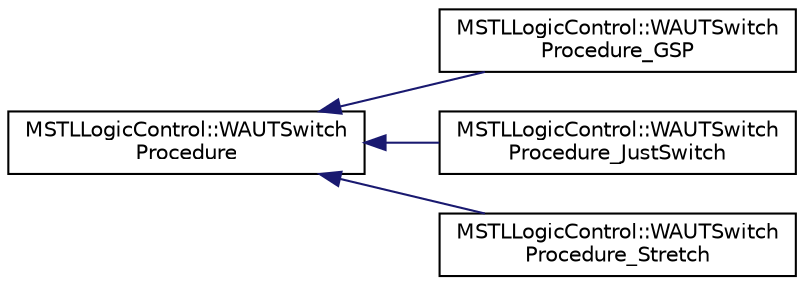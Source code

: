 digraph "Graphical Class Hierarchy"
{
  edge [fontname="Helvetica",fontsize="10",labelfontname="Helvetica",labelfontsize="10"];
  node [fontname="Helvetica",fontsize="10",shape=record];
  rankdir="LR";
  Node0 [label="MSTLLogicControl::WAUTSwitch\lProcedure",height=0.2,width=0.4,color="black", fillcolor="white", style="filled",URL="$de/de8/class_m_s_t_l_logic_control_1_1_w_a_u_t_switch_procedure.html",tooltip="This is the abstract base class for switching from one tls program to another. "];
  Node0 -> Node1 [dir="back",color="midnightblue",fontsize="10",style="solid",fontname="Helvetica"];
  Node1 [label="MSTLLogicControl::WAUTSwitch\lProcedure_GSP",height=0.2,width=0.4,color="black", fillcolor="white", style="filled",URL="$d2/dab/class_m_s_t_l_logic_control_1_1_w_a_u_t_switch_procedure___g_s_p.html",tooltip="This class switches using the GSP algorithm. "];
  Node0 -> Node2 [dir="back",color="midnightblue",fontsize="10",style="solid",fontname="Helvetica"];
  Node2 [label="MSTLLogicControl::WAUTSwitch\lProcedure_JustSwitch",height=0.2,width=0.4,color="black", fillcolor="white", style="filled",URL="$d8/d9d/class_m_s_t_l_logic_control_1_1_w_a_u_t_switch_procedure___just_switch.html",tooltip="This class simply switches to the next program. "];
  Node0 -> Node3 [dir="back",color="midnightblue",fontsize="10",style="solid",fontname="Helvetica"];
  Node3 [label="MSTLLogicControl::WAUTSwitch\lProcedure_Stretch",height=0.2,width=0.4,color="black", fillcolor="white", style="filled",URL="$d1/dd3/class_m_s_t_l_logic_control_1_1_w_a_u_t_switch_procedure___stretch.html",tooltip="This class switches using the Stretch algorithm. "];
}
